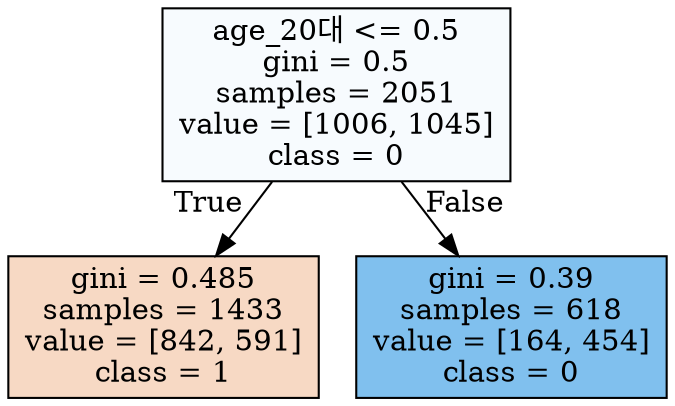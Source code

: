 digraph Tree {
node [shape=box, style="filled", color="black"] ;
0 [label="age_20대 <= 0.5\ngini = 0.5\nsamples = 2051\nvalue = [1006, 1045]\nclass = 0", fillcolor="#399de50a"] ;
1 [label="gini = 0.485\nsamples = 1433\nvalue = [842, 591]\nclass = 1", fillcolor="#e581394c"] ;
0 -> 1 [labeldistance=2.5, labelangle=45, headlabel="True"] ;
2 [label="gini = 0.39\nsamples = 618\nvalue = [164, 454]\nclass = 0", fillcolor="#399de5a3"] ;
0 -> 2 [labeldistance=2.5, labelangle=-45, headlabel="False"] ;
}